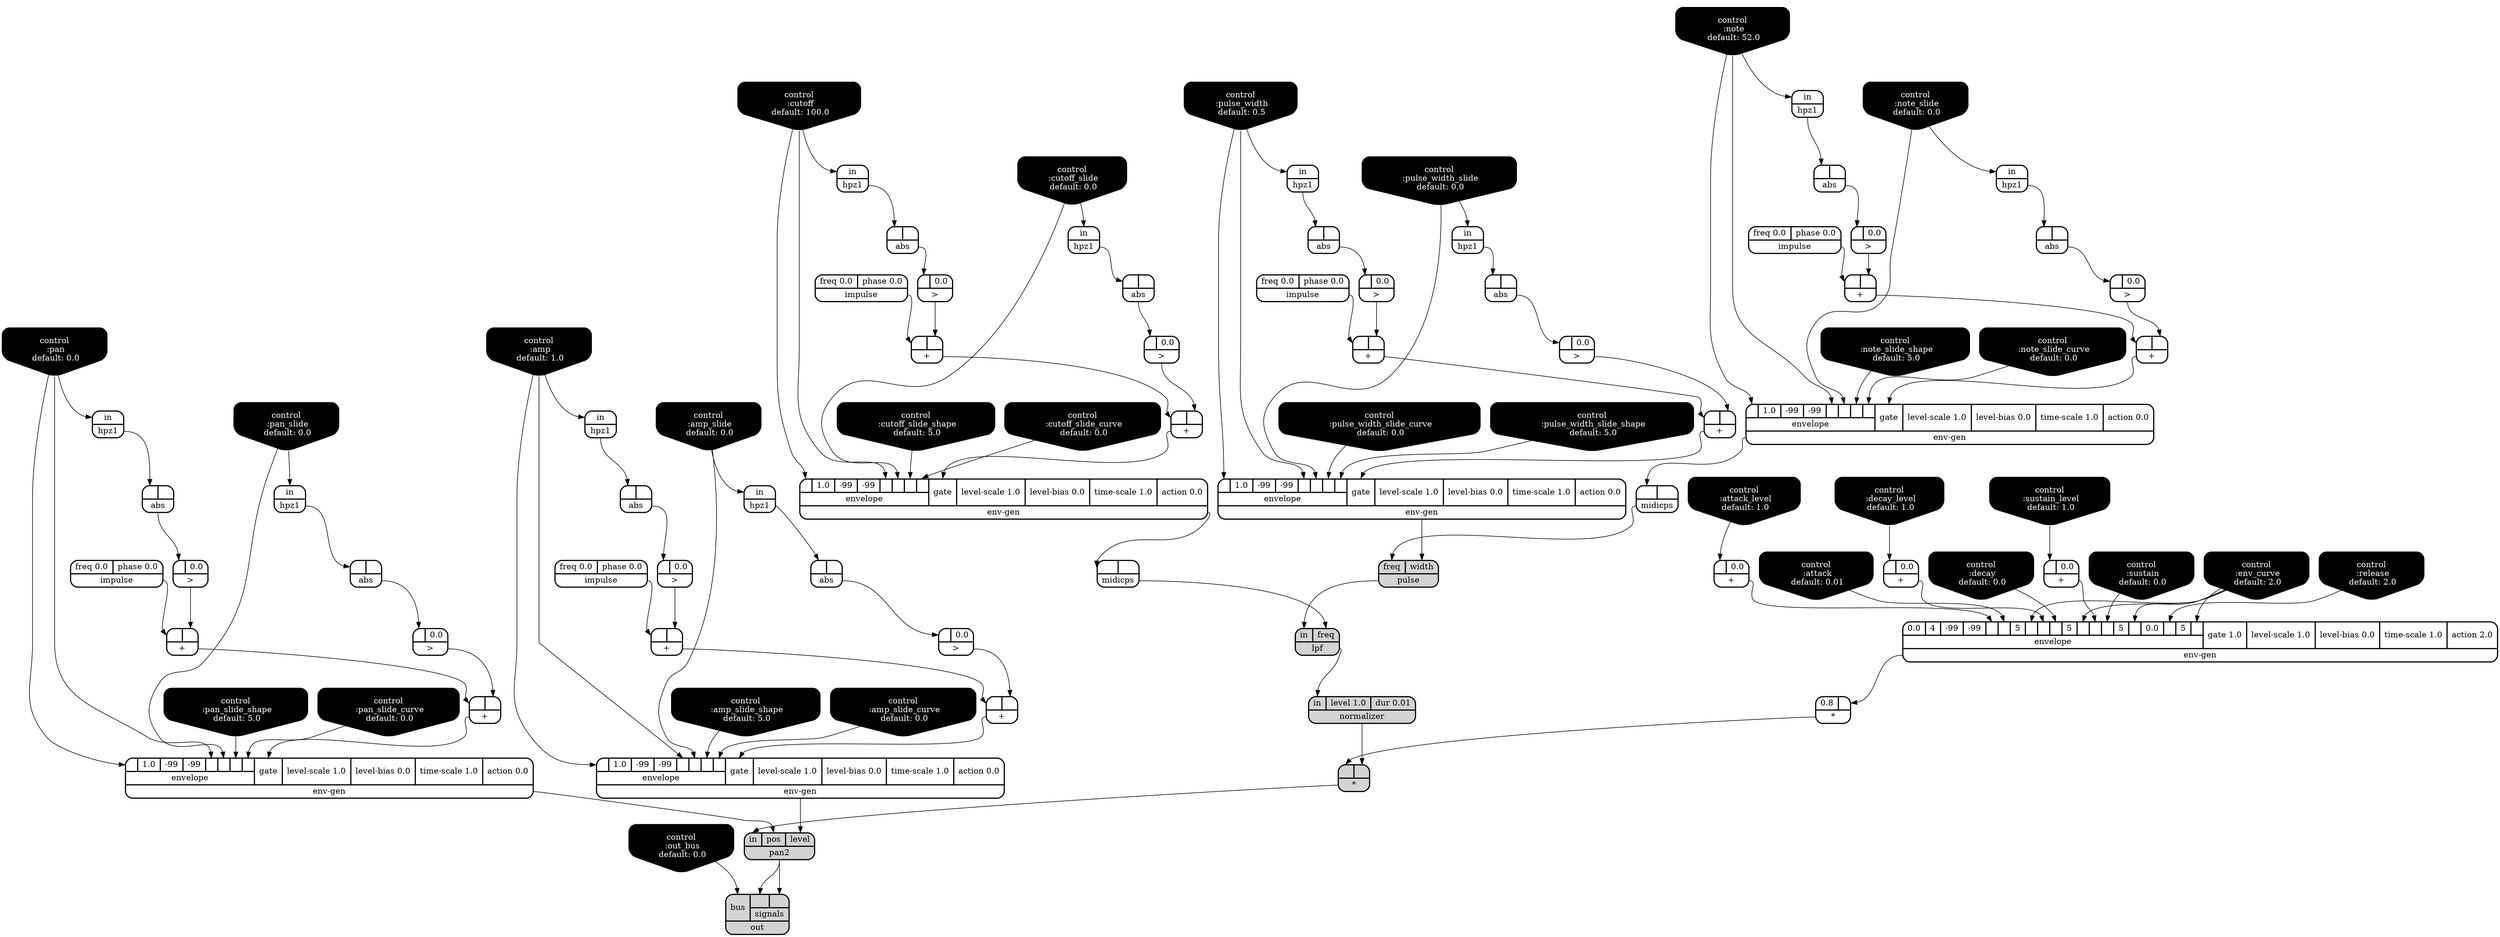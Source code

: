 digraph synthdef {
40 [label = "{{ <a> 0.8|<b> } |<__UG_NAME__>* }" style="bold, rounded" shape=record rankdir=LR];
76 [label = "{{ <a> |<b> } |<__UG_NAME__>* }" style="filled, bold, rounded"  shape=record rankdir=LR];
33 [label = "{{ <a> |<b> } |<__UG_NAME__>+ }" style="bold, rounded" shape=record rankdir=LR];
36 [label = "{{ <a> |<b> 0.0} |<__UG_NAME__>+ }" style="bold, rounded" shape=record rankdir=LR];
37 [label = "{{ <a> |<b> 0.0} |<__UG_NAME__>+ }" style="bold, rounded" shape=record rankdir=LR];
38 [label = "{{ <a> |<b> 0.0} |<__UG_NAME__>+ }" style="bold, rounded" shape=record rankdir=LR];
45 [label = "{{ <a> |<b> } |<__UG_NAME__>+ }" style="bold, rounded" shape=record rankdir=LR];
49 [label = "{{ <a> |<b> } |<__UG_NAME__>+ }" style="bold, rounded" shape=record rankdir=LR];
56 [label = "{{ <a> |<b> } |<__UG_NAME__>+ }" style="bold, rounded" shape=record rankdir=LR];
60 [label = "{{ <a> |<b> } |<__UG_NAME__>+ }" style="bold, rounded" shape=record rankdir=LR];
67 [label = "{{ <a> |<b> } |<__UG_NAME__>+ }" style="bold, rounded" shape=record rankdir=LR];
71 [label = "{{ <a> |<b> } |<__UG_NAME__>+ }" style="bold, rounded" shape=record rankdir=LR];
80 [label = "{{ <a> |<b> } |<__UG_NAME__>+ }" style="bold, rounded" shape=record rankdir=LR];
86 [label = "{{ <a> |<b> } |<__UG_NAME__>+ }" style="bold, rounded" shape=record rankdir=LR];
88 [label = "{{ <a> |<b> } |<__UG_NAME__>+ }" style="bold, rounded" shape=record rankdir=LR];
32 [label = "{{ <a> |<b> 0.0} |<__UG_NAME__>\> }" style="bold, rounded" shape=record rankdir=LR];
44 [label = "{{ <a> |<b> 0.0} |<__UG_NAME__>\> }" style="bold, rounded" shape=record rankdir=LR];
48 [label = "{{ <a> |<b> 0.0} |<__UG_NAME__>\> }" style="bold, rounded" shape=record rankdir=LR];
55 [label = "{{ <a> |<b> 0.0} |<__UG_NAME__>\> }" style="bold, rounded" shape=record rankdir=LR];
59 [label = "{{ <a> |<b> 0.0} |<__UG_NAME__>\> }" style="bold, rounded" shape=record rankdir=LR];
66 [label = "{{ <a> |<b> 0.0} |<__UG_NAME__>\> }" style="bold, rounded" shape=record rankdir=LR];
70 [label = "{{ <a> |<b> 0.0} |<__UG_NAME__>\> }" style="bold, rounded" shape=record rankdir=LR];
79 [label = "{{ <a> |<b> 0.0} |<__UG_NAME__>\> }" style="bold, rounded" shape=record rankdir=LR];
85 [label = "{{ <a> |<b> 0.0} |<__UG_NAME__>\> }" style="bold, rounded" shape=record rankdir=LR];
87 [label = "{{ <a> |<b> 0.0} |<__UG_NAME__>\> }" style="bold, rounded" shape=record rankdir=LR];
31 [label = "{{ <a> |<b> } |<__UG_NAME__>abs }" style="bold, rounded" shape=record rankdir=LR];
35 [label = "{{ <a> |<b> } |<__UG_NAME__>abs }" style="bold, rounded" shape=record rankdir=LR];
43 [label = "{{ <a> |<b> } |<__UG_NAME__>abs }" style="bold, rounded" shape=record rankdir=LR];
47 [label = "{{ <a> |<b> } |<__UG_NAME__>abs }" style="bold, rounded" shape=record rankdir=LR];
54 [label = "{{ <a> |<b> } |<__UG_NAME__>abs }" style="bold, rounded" shape=record rankdir=LR];
58 [label = "{{ <a> |<b> } |<__UG_NAME__>abs }" style="bold, rounded" shape=record rankdir=LR];
65 [label = "{{ <a> |<b> } |<__UG_NAME__>abs }" style="bold, rounded" shape=record rankdir=LR];
69 [label = "{{ <a> |<b> } |<__UG_NAME__>abs }" style="bold, rounded" shape=record rankdir=LR];
78 [label = "{{ <a> |<b> } |<__UG_NAME__>abs }" style="bold, rounded" shape=record rankdir=LR];
84 [label = "{{ <a> |<b> } |<__UG_NAME__>abs }" style="bold, rounded" shape=record rankdir=LR];
0 [label = "control
 :note
 default: 52.0" shape=invhouse style="rounded, filled, bold" fillcolor=black fontcolor=white ]; 
1 [label = "control
 :note_slide
 default: 0.0" shape=invhouse style="rounded, filled, bold" fillcolor=black fontcolor=white ]; 
2 [label = "control
 :note_slide_shape
 default: 5.0" shape=invhouse style="rounded, filled, bold" fillcolor=black fontcolor=white ]; 
3 [label = "control
 :note_slide_curve
 default: 0.0" shape=invhouse style="rounded, filled, bold" fillcolor=black fontcolor=white ]; 
4 [label = "control
 :amp
 default: 1.0" shape=invhouse style="rounded, filled, bold" fillcolor=black fontcolor=white ]; 
5 [label = "control
 :amp_slide
 default: 0.0" shape=invhouse style="rounded, filled, bold" fillcolor=black fontcolor=white ]; 
6 [label = "control
 :amp_slide_shape
 default: 5.0" shape=invhouse style="rounded, filled, bold" fillcolor=black fontcolor=white ]; 
7 [label = "control
 :amp_slide_curve
 default: 0.0" shape=invhouse style="rounded, filled, bold" fillcolor=black fontcolor=white ]; 
8 [label = "control
 :pan
 default: 0.0" shape=invhouse style="rounded, filled, bold" fillcolor=black fontcolor=white ]; 
9 [label = "control
 :pan_slide
 default: 0.0" shape=invhouse style="rounded, filled, bold" fillcolor=black fontcolor=white ]; 
10 [label = "control
 :pan_slide_shape
 default: 5.0" shape=invhouse style="rounded, filled, bold" fillcolor=black fontcolor=white ]; 
11 [label = "control
 :pan_slide_curve
 default: 0.0" shape=invhouse style="rounded, filled, bold" fillcolor=black fontcolor=white ]; 
12 [label = "control
 :attack
 default: 0.01" shape=invhouse style="rounded, filled, bold" fillcolor=black fontcolor=white ]; 
13 [label = "control
 :decay
 default: 0.0" shape=invhouse style="rounded, filled, bold" fillcolor=black fontcolor=white ]; 
14 [label = "control
 :sustain
 default: 0.0" shape=invhouse style="rounded, filled, bold" fillcolor=black fontcolor=white ]; 
15 [label = "control
 :release
 default: 2.0" shape=invhouse style="rounded, filled, bold" fillcolor=black fontcolor=white ]; 
16 [label = "control
 :attack_level
 default: 1.0" shape=invhouse style="rounded, filled, bold" fillcolor=black fontcolor=white ]; 
17 [label = "control
 :decay_level
 default: 1.0" shape=invhouse style="rounded, filled, bold" fillcolor=black fontcolor=white ]; 
18 [label = "control
 :sustain_level
 default: 1.0" shape=invhouse style="rounded, filled, bold" fillcolor=black fontcolor=white ]; 
19 [label = "control
 :env_curve
 default: 2.0" shape=invhouse style="rounded, filled, bold" fillcolor=black fontcolor=white ]; 
20 [label = "control
 :cutoff
 default: 100.0" shape=invhouse style="rounded, filled, bold" fillcolor=black fontcolor=white ]; 
21 [label = "control
 :cutoff_slide
 default: 0.0" shape=invhouse style="rounded, filled, bold" fillcolor=black fontcolor=white ]; 
22 [label = "control
 :cutoff_slide_shape
 default: 5.0" shape=invhouse style="rounded, filled, bold" fillcolor=black fontcolor=white ]; 
23 [label = "control
 :cutoff_slide_curve
 default: 0.0" shape=invhouse style="rounded, filled, bold" fillcolor=black fontcolor=white ]; 
24 [label = "control
 :pulse_width
 default: 0.5" shape=invhouse style="rounded, filled, bold" fillcolor=black fontcolor=white ]; 
25 [label = "control
 :pulse_width_slide
 default: 0.0" shape=invhouse style="rounded, filled, bold" fillcolor=black fontcolor=white ]; 
26 [label = "control
 :pulse_width_slide_shape
 default: 5.0" shape=invhouse style="rounded, filled, bold" fillcolor=black fontcolor=white ]; 
27 [label = "control
 :pulse_width_slide_curve
 default: 0.0" shape=invhouse style="rounded, filled, bold" fillcolor=black fontcolor=white ]; 
28 [label = "control
 :out_bus
 default: 0.0" shape=invhouse style="rounded, filled, bold" fillcolor=black fontcolor=white ]; 
39 [label = "{{ {{0.0|4|-99|-99|<envelope___binary____op____u____gen___4>|<envelope___control___5>|5|<envelope___control___7>|<envelope___binary____op____u____gen___8>|<envelope___control___9>|5|<envelope___control___11>|<envelope___binary____op____u____gen___12>|<envelope___control___13>|5|<envelope___control___15>|0.0|<envelope___control___17>|5|<envelope___control___19>}|envelope}|<gate> gate 1.0|<level____scale> level-scale 1.0|<level____bias> level-bias 0.0|<time____scale> time-scale 1.0|<action> action 2.0} |<__UG_NAME__>env-gen }" style="bold, rounded" shape=record rankdir=LR];
50 [label = "{{ {{<envelope___control___0>|1.0|-99|-99|<envelope___control___4>|<envelope___control___5>|<envelope___control___6>|<envelope___control___7>}|envelope}|<gate> gate|<level____scale> level-scale 1.0|<level____bias> level-bias 0.0|<time____scale> time-scale 1.0|<action> action 0.0} |<__UG_NAME__>env-gen }" style="bold, rounded" shape=record rankdir=LR];
61 [label = "{{ {{<envelope___control___0>|1.0|-99|-99|<envelope___control___4>|<envelope___control___5>|<envelope___control___6>|<envelope___control___7>}|envelope}|<gate> gate|<level____scale> level-scale 1.0|<level____bias> level-bias 0.0|<time____scale> time-scale 1.0|<action> action 0.0} |<__UG_NAME__>env-gen }" style="bold, rounded" shape=record rankdir=LR];
72 [label = "{{ {{<envelope___control___0>|1.0|-99|-99|<envelope___control___4>|<envelope___control___5>|<envelope___control___6>|<envelope___control___7>}|envelope}|<gate> gate|<level____scale> level-scale 1.0|<level____bias> level-bias 0.0|<time____scale> time-scale 1.0|<action> action 0.0} |<__UG_NAME__>env-gen }" style="bold, rounded" shape=record rankdir=LR];
81 [label = "{{ {{<envelope___control___0>|1.0|-99|-99|<envelope___control___4>|<envelope___control___5>|<envelope___control___6>|<envelope___control___7>}|envelope}|<gate> gate|<level____scale> level-scale 1.0|<level____bias> level-bias 0.0|<time____scale> time-scale 1.0|<action> action 0.0} |<__UG_NAME__>env-gen }" style="bold, rounded" shape=record rankdir=LR];
89 [label = "{{ {{<envelope___control___0>|1.0|-99|-99|<envelope___control___4>|<envelope___control___5>|<envelope___control___6>|<envelope___control___7>}|envelope}|<gate> gate|<level____scale> level-scale 1.0|<level____bias> level-bias 0.0|<time____scale> time-scale 1.0|<action> action 0.0} |<__UG_NAME__>env-gen }" style="bold, rounded" shape=record rankdir=LR];
30 [label = "{{ <in> in} |<__UG_NAME__>hpz1 }" style="bold, rounded" shape=record rankdir=LR];
34 [label = "{{ <in> in} |<__UG_NAME__>hpz1 }" style="bold, rounded" shape=record rankdir=LR];
42 [label = "{{ <in> in} |<__UG_NAME__>hpz1 }" style="bold, rounded" shape=record rankdir=LR];
46 [label = "{{ <in> in} |<__UG_NAME__>hpz1 }" style="bold, rounded" shape=record rankdir=LR];
53 [label = "{{ <in> in} |<__UG_NAME__>hpz1 }" style="bold, rounded" shape=record rankdir=LR];
57 [label = "{{ <in> in} |<__UG_NAME__>hpz1 }" style="bold, rounded" shape=record rankdir=LR];
64 [label = "{{ <in> in} |<__UG_NAME__>hpz1 }" style="bold, rounded" shape=record rankdir=LR];
68 [label = "{{ <in> in} |<__UG_NAME__>hpz1 }" style="bold, rounded" shape=record rankdir=LR];
77 [label = "{{ <in> in} |<__UG_NAME__>hpz1 }" style="bold, rounded" shape=record rankdir=LR];
83 [label = "{{ <in> in} |<__UG_NAME__>hpz1 }" style="bold, rounded" shape=record rankdir=LR];
29 [label = "{{ <freq> freq 0.0|<phase> phase 0.0} |<__UG_NAME__>impulse }" style="bold, rounded" shape=record rankdir=LR];
41 [label = "{{ <freq> freq 0.0|<phase> phase 0.0} |<__UG_NAME__>impulse }" style="bold, rounded" shape=record rankdir=LR];
52 [label = "{{ <freq> freq 0.0|<phase> phase 0.0} |<__UG_NAME__>impulse }" style="bold, rounded" shape=record rankdir=LR];
63 [label = "{{ <freq> freq 0.0|<phase> phase 0.0} |<__UG_NAME__>impulse }" style="bold, rounded" shape=record rankdir=LR];
82 [label = "{{ <freq> freq 0.0|<phase> phase 0.0} |<__UG_NAME__>impulse }" style="bold, rounded" shape=record rankdir=LR];
74 [label = "{{ <in> in|<freq> freq} |<__UG_NAME__>lpf }" style="filled, bold, rounded"  shape=record rankdir=LR];
51 [label = "{{ <a> |<b> } |<__UG_NAME__>midicps }" style="bold, rounded" shape=record rankdir=LR];
73 [label = "{{ <a> |<b> } |<__UG_NAME__>midicps }" style="bold, rounded" shape=record rankdir=LR];
75 [label = "{{ <in> in|<level> level 1.0|<dur> dur 0.01} |<__UG_NAME__>normalizer }" style="filled, bold, rounded"  shape=record rankdir=LR];
91 [label = "{{ <bus> bus|{{<signals___pan2___0>|<signals___pan2___1>}|signals}} |<__UG_NAME__>out }" style="filled, bold, rounded"  shape=record rankdir=LR];
90 [label = "{{ <in> in|<pos> pos|<level> level} |<__UG_NAME__>pan2 }" style="filled, bold, rounded"  shape=record rankdir=LR];
62 [label = "{{ <freq> freq|<width> width} |<__UG_NAME__>pulse }" style="filled, bold, rounded"  shape=record rankdir=LR];

39:__UG_NAME__ -> 40:b ;
75:__UG_NAME__ -> 76:b ;
40:__UG_NAME__ -> 76:a ;
32:__UG_NAME__ -> 33:b ;
29:__UG_NAME__ -> 33:a ;
16:__UG_NAME__ -> 36:a ;
17:__UG_NAME__ -> 37:a ;
18:__UG_NAME__ -> 38:a ;
44:__UG_NAME__ -> 45:b ;
41:__UG_NAME__ -> 45:a ;
48:__UG_NAME__ -> 49:b ;
45:__UG_NAME__ -> 49:a ;
55:__UG_NAME__ -> 56:b ;
52:__UG_NAME__ -> 56:a ;
59:__UG_NAME__ -> 60:b ;
56:__UG_NAME__ -> 60:a ;
66:__UG_NAME__ -> 67:b ;
63:__UG_NAME__ -> 67:a ;
70:__UG_NAME__ -> 71:b ;
67:__UG_NAME__ -> 71:a ;
79:__UG_NAME__ -> 80:b ;
33:__UG_NAME__ -> 80:a ;
85:__UG_NAME__ -> 86:b ;
82:__UG_NAME__ -> 86:a ;
87:__UG_NAME__ -> 88:b ;
86:__UG_NAME__ -> 88:a ;
31:__UG_NAME__ -> 32:a ;
43:__UG_NAME__ -> 44:a ;
47:__UG_NAME__ -> 48:a ;
54:__UG_NAME__ -> 55:a ;
58:__UG_NAME__ -> 59:a ;
65:__UG_NAME__ -> 66:a ;
69:__UG_NAME__ -> 70:a ;
78:__UG_NAME__ -> 79:a ;
84:__UG_NAME__ -> 85:a ;
35:__UG_NAME__ -> 87:a ;
30:__UG_NAME__ -> 31:a ;
34:__UG_NAME__ -> 35:a ;
42:__UG_NAME__ -> 43:a ;
46:__UG_NAME__ -> 47:a ;
53:__UG_NAME__ -> 54:a ;
57:__UG_NAME__ -> 58:a ;
64:__UG_NAME__ -> 65:a ;
68:__UG_NAME__ -> 69:a ;
77:__UG_NAME__ -> 78:a ;
83:__UG_NAME__ -> 84:a ;
36:__UG_NAME__ -> 39:envelope___binary____op____u____gen___4 ;
12:__UG_NAME__ -> 39:envelope___control___5 ;
19:__UG_NAME__ -> 39:envelope___control___7 ;
37:__UG_NAME__ -> 39:envelope___binary____op____u____gen___8 ;
13:__UG_NAME__ -> 39:envelope___control___9 ;
19:__UG_NAME__ -> 39:envelope___control___11 ;
38:__UG_NAME__ -> 39:envelope___binary____op____u____gen___12 ;
14:__UG_NAME__ -> 39:envelope___control___13 ;
19:__UG_NAME__ -> 39:envelope___control___15 ;
15:__UG_NAME__ -> 39:envelope___control___17 ;
19:__UG_NAME__ -> 39:envelope___control___19 ;
49:__UG_NAME__ -> 50:gate ;
0:__UG_NAME__ -> 50:envelope___control___0 ;
0:__UG_NAME__ -> 50:envelope___control___4 ;
1:__UG_NAME__ -> 50:envelope___control___5 ;
2:__UG_NAME__ -> 50:envelope___control___6 ;
3:__UG_NAME__ -> 50:envelope___control___7 ;
60:__UG_NAME__ -> 61:gate ;
24:__UG_NAME__ -> 61:envelope___control___0 ;
24:__UG_NAME__ -> 61:envelope___control___4 ;
25:__UG_NAME__ -> 61:envelope___control___5 ;
27:__UG_NAME__ -> 61:envelope___control___6 ;
26:__UG_NAME__ -> 61:envelope___control___7 ;
71:__UG_NAME__ -> 72:gate ;
20:__UG_NAME__ -> 72:envelope___control___0 ;
20:__UG_NAME__ -> 72:envelope___control___4 ;
21:__UG_NAME__ -> 72:envelope___control___5 ;
22:__UG_NAME__ -> 72:envelope___control___6 ;
23:__UG_NAME__ -> 72:envelope___control___7 ;
80:__UG_NAME__ -> 81:gate ;
8:__UG_NAME__ -> 81:envelope___control___0 ;
8:__UG_NAME__ -> 81:envelope___control___4 ;
9:__UG_NAME__ -> 81:envelope___control___5 ;
10:__UG_NAME__ -> 81:envelope___control___6 ;
11:__UG_NAME__ -> 81:envelope___control___7 ;
88:__UG_NAME__ -> 89:gate ;
4:__UG_NAME__ -> 89:envelope___control___0 ;
4:__UG_NAME__ -> 89:envelope___control___4 ;
5:__UG_NAME__ -> 89:envelope___control___5 ;
6:__UG_NAME__ -> 89:envelope___control___6 ;
7:__UG_NAME__ -> 89:envelope___control___7 ;
8:__UG_NAME__ -> 30:in ;
5:__UG_NAME__ -> 34:in ;
0:__UG_NAME__ -> 42:in ;
1:__UG_NAME__ -> 46:in ;
24:__UG_NAME__ -> 53:in ;
25:__UG_NAME__ -> 57:in ;
20:__UG_NAME__ -> 64:in ;
21:__UG_NAME__ -> 68:in ;
9:__UG_NAME__ -> 77:in ;
4:__UG_NAME__ -> 83:in ;
73:__UG_NAME__ -> 74:freq ;
62:__UG_NAME__ -> 74:in ;
50:__UG_NAME__ -> 51:a ;
72:__UG_NAME__ -> 73:a ;
74:__UG_NAME__ -> 75:in ;
90:__UG_NAME__ -> 91:signals___pan2___0 ;
90:__UG_NAME__ -> 91:signals___pan2___1 ;
28:__UG_NAME__ -> 91:bus ;
89:__UG_NAME__ -> 90:level ;
81:__UG_NAME__ -> 90:pos ;
76:__UG_NAME__ -> 90:in ;
61:__UG_NAME__ -> 62:width ;
51:__UG_NAME__ -> 62:freq ;

}